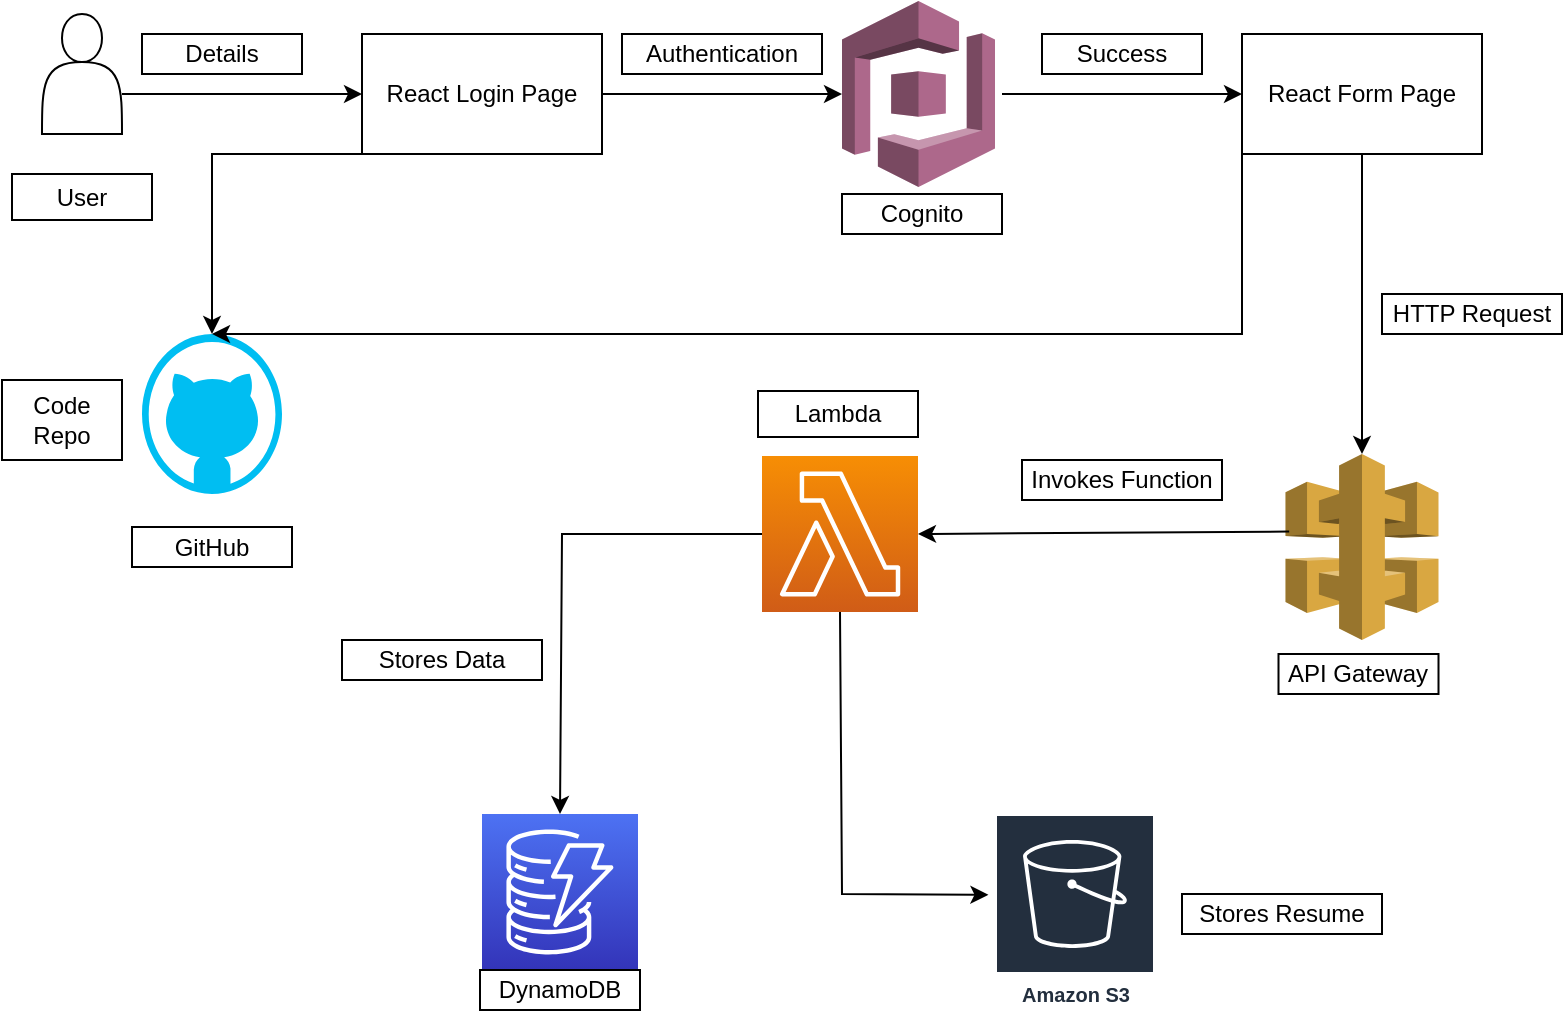 <mxfile version="21.6.6" type="device">
  <diagram name="Page-1" id="r3hDCKLkLOFNsqBy_YL6">
    <mxGraphModel dx="1290" dy="522" grid="1" gridSize="10" guides="1" tooltips="1" connect="1" arrows="1" fold="1" page="1" pageScale="1" pageWidth="827" pageHeight="1169" math="0" shadow="0">
      <root>
        <mxCell id="0" />
        <mxCell id="1" parent="0" />
        <mxCell id="fnbbNCepfqUKlRdtyE-v-1" value="" style="shape=actor;whiteSpace=wrap;html=1;" vertex="1" parent="1">
          <mxGeometry x="40" y="40" width="40" height="60" as="geometry" />
        </mxCell>
        <mxCell id="fnbbNCepfqUKlRdtyE-v-3" value="React Login Page&lt;br&gt;" style="rounded=0;whiteSpace=wrap;html=1;" vertex="1" parent="1">
          <mxGeometry x="200" y="50" width="120" height="60" as="geometry" />
        </mxCell>
        <mxCell id="fnbbNCepfqUKlRdtyE-v-4" value="" style="outlineConnect=0;dashed=0;verticalLabelPosition=bottom;verticalAlign=top;align=center;html=1;shape=mxgraph.aws3.cognito;fillColor=#AD688B;gradientColor=none;" vertex="1" parent="1">
          <mxGeometry x="440" y="33.5" width="76.5" height="93" as="geometry" />
        </mxCell>
        <mxCell id="fnbbNCepfqUKlRdtyE-v-5" value="React Form Page" style="rounded=0;whiteSpace=wrap;html=1;" vertex="1" parent="1">
          <mxGeometry x="640" y="50" width="120" height="60" as="geometry" />
        </mxCell>
        <mxCell id="fnbbNCepfqUKlRdtyE-v-7" value="" style="endArrow=classic;html=1;rounded=0;entryX=0;entryY=0.5;entryDx=0;entryDy=0;" edge="1" parent="1" target="fnbbNCepfqUKlRdtyE-v-3">
          <mxGeometry width="50" height="50" relative="1" as="geometry">
            <mxPoint x="80" y="80" as="sourcePoint" />
            <mxPoint x="130" y="30" as="targetPoint" />
          </mxGeometry>
        </mxCell>
        <mxCell id="fnbbNCepfqUKlRdtyE-v-8" value="" style="endArrow=classic;html=1;rounded=0;entryX=0;entryY=0.5;entryDx=0;entryDy=0;entryPerimeter=0;" edge="1" parent="1" target="fnbbNCepfqUKlRdtyE-v-4">
          <mxGeometry width="50" height="50" relative="1" as="geometry">
            <mxPoint x="320" y="80" as="sourcePoint" />
            <mxPoint x="370" y="30" as="targetPoint" />
          </mxGeometry>
        </mxCell>
        <mxCell id="fnbbNCepfqUKlRdtyE-v-9" value="" style="endArrow=classic;html=1;rounded=0;entryX=0;entryY=0.5;entryDx=0;entryDy=0;" edge="1" parent="1" target="fnbbNCepfqUKlRdtyE-v-5">
          <mxGeometry width="50" height="50" relative="1" as="geometry">
            <mxPoint x="520" y="80" as="sourcePoint" />
            <mxPoint x="570" y="30" as="targetPoint" />
          </mxGeometry>
        </mxCell>
        <mxCell id="fnbbNCepfqUKlRdtyE-v-10" value="" style="outlineConnect=0;dashed=0;verticalLabelPosition=bottom;verticalAlign=top;align=center;html=1;shape=mxgraph.aws3.api_gateway;fillColor=#D9A741;gradientColor=none;" vertex="1" parent="1">
          <mxGeometry x="661.75" y="260" width="76.5" height="93" as="geometry" />
        </mxCell>
        <mxCell id="fnbbNCepfqUKlRdtyE-v-11" value="" style="endArrow=classic;html=1;rounded=0;entryX=0.5;entryY=0;entryDx=0;entryDy=0;entryPerimeter=0;exitX=0.5;exitY=1;exitDx=0;exitDy=0;" edge="1" parent="1" source="fnbbNCepfqUKlRdtyE-v-5" target="fnbbNCepfqUKlRdtyE-v-10">
          <mxGeometry width="50" height="50" relative="1" as="geometry">
            <mxPoint x="640" y="110" as="sourcePoint" />
            <mxPoint x="690" y="60" as="targetPoint" />
          </mxGeometry>
        </mxCell>
        <mxCell id="fnbbNCepfqUKlRdtyE-v-12" value="" style="verticalLabelPosition=bottom;html=1;verticalAlign=top;align=center;strokeColor=none;fillColor=#00BEF2;shape=mxgraph.azure.github_code;pointerEvents=1;" vertex="1" parent="1">
          <mxGeometry x="90" y="200" width="70" height="80" as="geometry" />
        </mxCell>
        <mxCell id="fnbbNCepfqUKlRdtyE-v-13" value="" style="endArrow=classic;html=1;rounded=0;entryX=0.5;entryY=0;entryDx=0;entryDy=0;entryPerimeter=0;exitX=0;exitY=1;exitDx=0;exitDy=0;" edge="1" parent="1" source="fnbbNCepfqUKlRdtyE-v-5" target="fnbbNCepfqUKlRdtyE-v-12">
          <mxGeometry width="50" height="50" relative="1" as="geometry">
            <mxPoint x="760" y="110" as="sourcePoint" />
            <mxPoint x="760" y="260" as="targetPoint" />
            <Array as="points">
              <mxPoint x="640" y="200" />
            </Array>
          </mxGeometry>
        </mxCell>
        <mxCell id="fnbbNCepfqUKlRdtyE-v-14" value="" style="sketch=0;points=[[0,0,0],[0.25,0,0],[0.5,0,0],[0.75,0,0],[1,0,0],[0,1,0],[0.25,1,0],[0.5,1,0],[0.75,1,0],[1,1,0],[0,0.25,0],[0,0.5,0],[0,0.75,0],[1,0.25,0],[1,0.5,0],[1,0.75,0]];outlineConnect=0;fontColor=#232F3E;gradientColor=#F78E04;gradientDirection=north;fillColor=#D05C17;strokeColor=#ffffff;dashed=0;verticalLabelPosition=bottom;verticalAlign=top;align=center;html=1;fontSize=12;fontStyle=0;aspect=fixed;shape=mxgraph.aws4.resourceIcon;resIcon=mxgraph.aws4.lambda;" vertex="1" parent="1">
          <mxGeometry x="400" y="261" width="78" height="78" as="geometry" />
        </mxCell>
        <mxCell id="fnbbNCepfqUKlRdtyE-v-15" value="" style="endArrow=classic;html=1;rounded=0;entryX=1;entryY=0.5;entryDx=0;entryDy=0;entryPerimeter=0;exitX=0.024;exitY=0.417;exitDx=0;exitDy=0;exitPerimeter=0;" edge="1" parent="1" source="fnbbNCepfqUKlRdtyE-v-10" target="fnbbNCepfqUKlRdtyE-v-14">
          <mxGeometry width="50" height="50" relative="1" as="geometry">
            <mxPoint x="600" y="280" as="sourcePoint" />
            <mxPoint x="650" y="230" as="targetPoint" />
          </mxGeometry>
        </mxCell>
        <mxCell id="fnbbNCepfqUKlRdtyE-v-16" value="" style="sketch=0;points=[[0,0,0],[0.25,0,0],[0.5,0,0],[0.75,0,0],[1,0,0],[0,1,0],[0.25,1,0],[0.5,1,0],[0.75,1,0],[1,1,0],[0,0.25,0],[0,0.5,0],[0,0.75,0],[1,0.25,0],[1,0.5,0],[1,0.75,0]];outlineConnect=0;fontColor=#232F3E;gradientColor=#4D72F3;gradientDirection=north;fillColor=#3334B9;strokeColor=#ffffff;dashed=0;verticalLabelPosition=bottom;verticalAlign=top;align=center;html=1;fontSize=12;fontStyle=0;aspect=fixed;shape=mxgraph.aws4.resourceIcon;resIcon=mxgraph.aws4.dynamodb;" vertex="1" parent="1">
          <mxGeometry x="260" y="440" width="78" height="78" as="geometry" />
        </mxCell>
        <mxCell id="fnbbNCepfqUKlRdtyE-v-17" value="Amazon S3" style="sketch=0;outlineConnect=0;fontColor=#232F3E;gradientColor=none;strokeColor=#ffffff;fillColor=#232F3E;dashed=0;verticalLabelPosition=middle;verticalAlign=bottom;align=center;html=1;whiteSpace=wrap;fontSize=10;fontStyle=1;spacing=3;shape=mxgraph.aws4.productIcon;prIcon=mxgraph.aws4.s3;" vertex="1" parent="1">
          <mxGeometry x="516.5" y="440" width="80" height="100" as="geometry" />
        </mxCell>
        <mxCell id="fnbbNCepfqUKlRdtyE-v-18" value="" style="endArrow=classic;html=1;rounded=0;entryX=0.5;entryY=0;entryDx=0;entryDy=0;entryPerimeter=0;exitX=0;exitY=0.5;exitDx=0;exitDy=0;exitPerimeter=0;" edge="1" parent="1" source="fnbbNCepfqUKlRdtyE-v-14" target="fnbbNCepfqUKlRdtyE-v-16">
          <mxGeometry width="50" height="50" relative="1" as="geometry">
            <mxPoint x="228" y="318" as="sourcePoint" />
            <mxPoint x="278" y="268" as="targetPoint" />
            <Array as="points">
              <mxPoint x="300" y="300" />
            </Array>
          </mxGeometry>
        </mxCell>
        <mxCell id="fnbbNCepfqUKlRdtyE-v-19" value="" style="endArrow=classic;html=1;rounded=0;exitX=0.5;exitY=1;exitDx=0;exitDy=0;exitPerimeter=0;entryX=-0.041;entryY=0.404;entryDx=0;entryDy=0;entryPerimeter=0;" edge="1" parent="1" source="fnbbNCepfqUKlRdtyE-v-14" target="fnbbNCepfqUKlRdtyE-v-17">
          <mxGeometry width="50" height="50" relative="1" as="geometry">
            <mxPoint x="390" y="300" as="sourcePoint" />
            <mxPoint x="490" y="440" as="targetPoint" />
            <Array as="points">
              <mxPoint x="440" y="480" />
            </Array>
          </mxGeometry>
        </mxCell>
        <mxCell id="fnbbNCepfqUKlRdtyE-v-20" value="DynamoDB" style="rounded=0;whiteSpace=wrap;html=1;" vertex="1" parent="1">
          <mxGeometry x="259" y="518" width="80" height="20" as="geometry" />
        </mxCell>
        <mxCell id="fnbbNCepfqUKlRdtyE-v-21" value="Lambda" style="rounded=0;whiteSpace=wrap;html=1;" vertex="1" parent="1">
          <mxGeometry x="398" y="228.5" width="80" height="23" as="geometry" />
        </mxCell>
        <mxCell id="fnbbNCepfqUKlRdtyE-v-22" value="API Gateway" style="rounded=0;whiteSpace=wrap;html=1;" vertex="1" parent="1">
          <mxGeometry x="658.25" y="360" width="80" height="20" as="geometry" />
        </mxCell>
        <mxCell id="fnbbNCepfqUKlRdtyE-v-23" value="GitHub" style="rounded=0;whiteSpace=wrap;html=1;" vertex="1" parent="1">
          <mxGeometry x="85" y="296.5" width="80" height="20" as="geometry" />
        </mxCell>
        <mxCell id="fnbbNCepfqUKlRdtyE-v-24" value="Cognito" style="rounded=0;whiteSpace=wrap;html=1;" vertex="1" parent="1">
          <mxGeometry x="440" y="130" width="80" height="20" as="geometry" />
        </mxCell>
        <mxCell id="fnbbNCepfqUKlRdtyE-v-25" value="User" style="rounded=0;whiteSpace=wrap;html=1;" vertex="1" parent="1">
          <mxGeometry x="25" y="120" width="70" height="23" as="geometry" />
        </mxCell>
        <mxCell id="fnbbNCepfqUKlRdtyE-v-26" value="Authentication" style="rounded=0;whiteSpace=wrap;html=1;" vertex="1" parent="1">
          <mxGeometry x="330" y="50" width="100" height="20" as="geometry" />
        </mxCell>
        <mxCell id="fnbbNCepfqUKlRdtyE-v-27" value="Success" style="rounded=0;whiteSpace=wrap;html=1;" vertex="1" parent="1">
          <mxGeometry x="540" y="50" width="80" height="20" as="geometry" />
        </mxCell>
        <mxCell id="fnbbNCepfqUKlRdtyE-v-28" value="Details" style="rounded=0;whiteSpace=wrap;html=1;" vertex="1" parent="1">
          <mxGeometry x="90" y="50" width="80" height="20" as="geometry" />
        </mxCell>
        <mxCell id="fnbbNCepfqUKlRdtyE-v-29" value="Invokes Function" style="rounded=0;whiteSpace=wrap;html=1;" vertex="1" parent="1">
          <mxGeometry x="530" y="263" width="100" height="20" as="geometry" />
        </mxCell>
        <mxCell id="fnbbNCepfqUKlRdtyE-v-30" value="Stores Data" style="rounded=0;whiteSpace=wrap;html=1;" vertex="1" parent="1">
          <mxGeometry x="190" y="353" width="100" height="20" as="geometry" />
        </mxCell>
        <mxCell id="fnbbNCepfqUKlRdtyE-v-31" value="Stores Resume" style="rounded=0;whiteSpace=wrap;html=1;" vertex="1" parent="1">
          <mxGeometry x="610" y="480" width="100" height="20" as="geometry" />
        </mxCell>
        <mxCell id="fnbbNCepfqUKlRdtyE-v-32" value="Code Repo" style="rounded=0;whiteSpace=wrap;html=1;" vertex="1" parent="1">
          <mxGeometry x="20" y="223" width="60" height="40" as="geometry" />
        </mxCell>
        <mxCell id="fnbbNCepfqUKlRdtyE-v-33" value="" style="endArrow=classic;html=1;rounded=0;exitX=0;exitY=1;exitDx=0;exitDy=0;entryX=0.5;entryY=0;entryDx=0;entryDy=0;entryPerimeter=0;" edge="1" parent="1" source="fnbbNCepfqUKlRdtyE-v-3" target="fnbbNCepfqUKlRdtyE-v-12">
          <mxGeometry width="50" height="50" relative="1" as="geometry">
            <mxPoint x="130" y="170" as="sourcePoint" />
            <mxPoint x="180" y="120" as="targetPoint" />
            <Array as="points">
              <mxPoint x="125" y="110" />
            </Array>
          </mxGeometry>
        </mxCell>
        <mxCell id="fnbbNCepfqUKlRdtyE-v-34" value="HTTP Request" style="rounded=0;whiteSpace=wrap;html=1;" vertex="1" parent="1">
          <mxGeometry x="710" y="180" width="90" height="20" as="geometry" />
        </mxCell>
      </root>
    </mxGraphModel>
  </diagram>
</mxfile>
